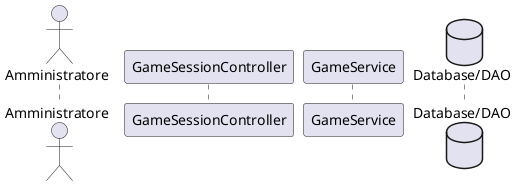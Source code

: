 @startuml
actor Amministratore
participant GameSessionController as Controller
participant GameService
database "Database/DAO" as DB

@enduml

